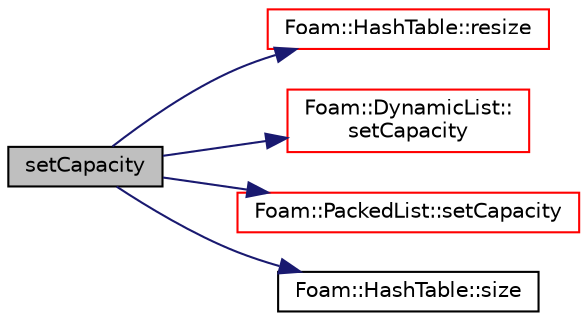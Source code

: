 digraph "setCapacity"
{
  bgcolor="transparent";
  edge [fontname="Helvetica",fontsize="10",labelfontname="Helvetica",labelfontsize="10"];
  node [fontname="Helvetica",fontsize="10",shape=record];
  rankdir="LR";
  Node1 [label="setCapacity",height=0.2,width=0.4,color="black", fillcolor="grey75", style="filled", fontcolor="black"];
  Node1 -> Node2 [color="midnightblue",fontsize="10",style="solid",fontname="Helvetica"];
  Node2 [label="Foam::HashTable::resize",height=0.2,width=0.4,color="red",URL="$a00997.html#ae697ea15032f01f89988bb8ada677832",tooltip="Resize the hash table for efficiency. "];
  Node1 -> Node3 [color="midnightblue",fontsize="10",style="solid",fontname="Helvetica"];
  Node3 [label="Foam::DynamicList::\lsetCapacity",height=0.2,width=0.4,color="red",URL="$a00614.html#a3769bf93f15609625d62b693c566bcd1",tooltip="Alter the size of the underlying storage. "];
  Node1 -> Node4 [color="midnightblue",fontsize="10",style="solid",fontname="Helvetica"];
  Node4 [label="Foam::PackedList::setCapacity",height=0.2,width=0.4,color="red",URL="$a01790.html#a3769bf93f15609625d62b693c566bcd1",tooltip="Alter the size of the underlying storage. "];
  Node1 -> Node5 [color="midnightblue",fontsize="10",style="solid",fontname="Helvetica"];
  Node5 [label="Foam::HashTable::size",height=0.2,width=0.4,color="black",URL="$a00997.html#a723361dc2020160f5492e8fe2d09fa44",tooltip="Return number of elements in table. "];
}
